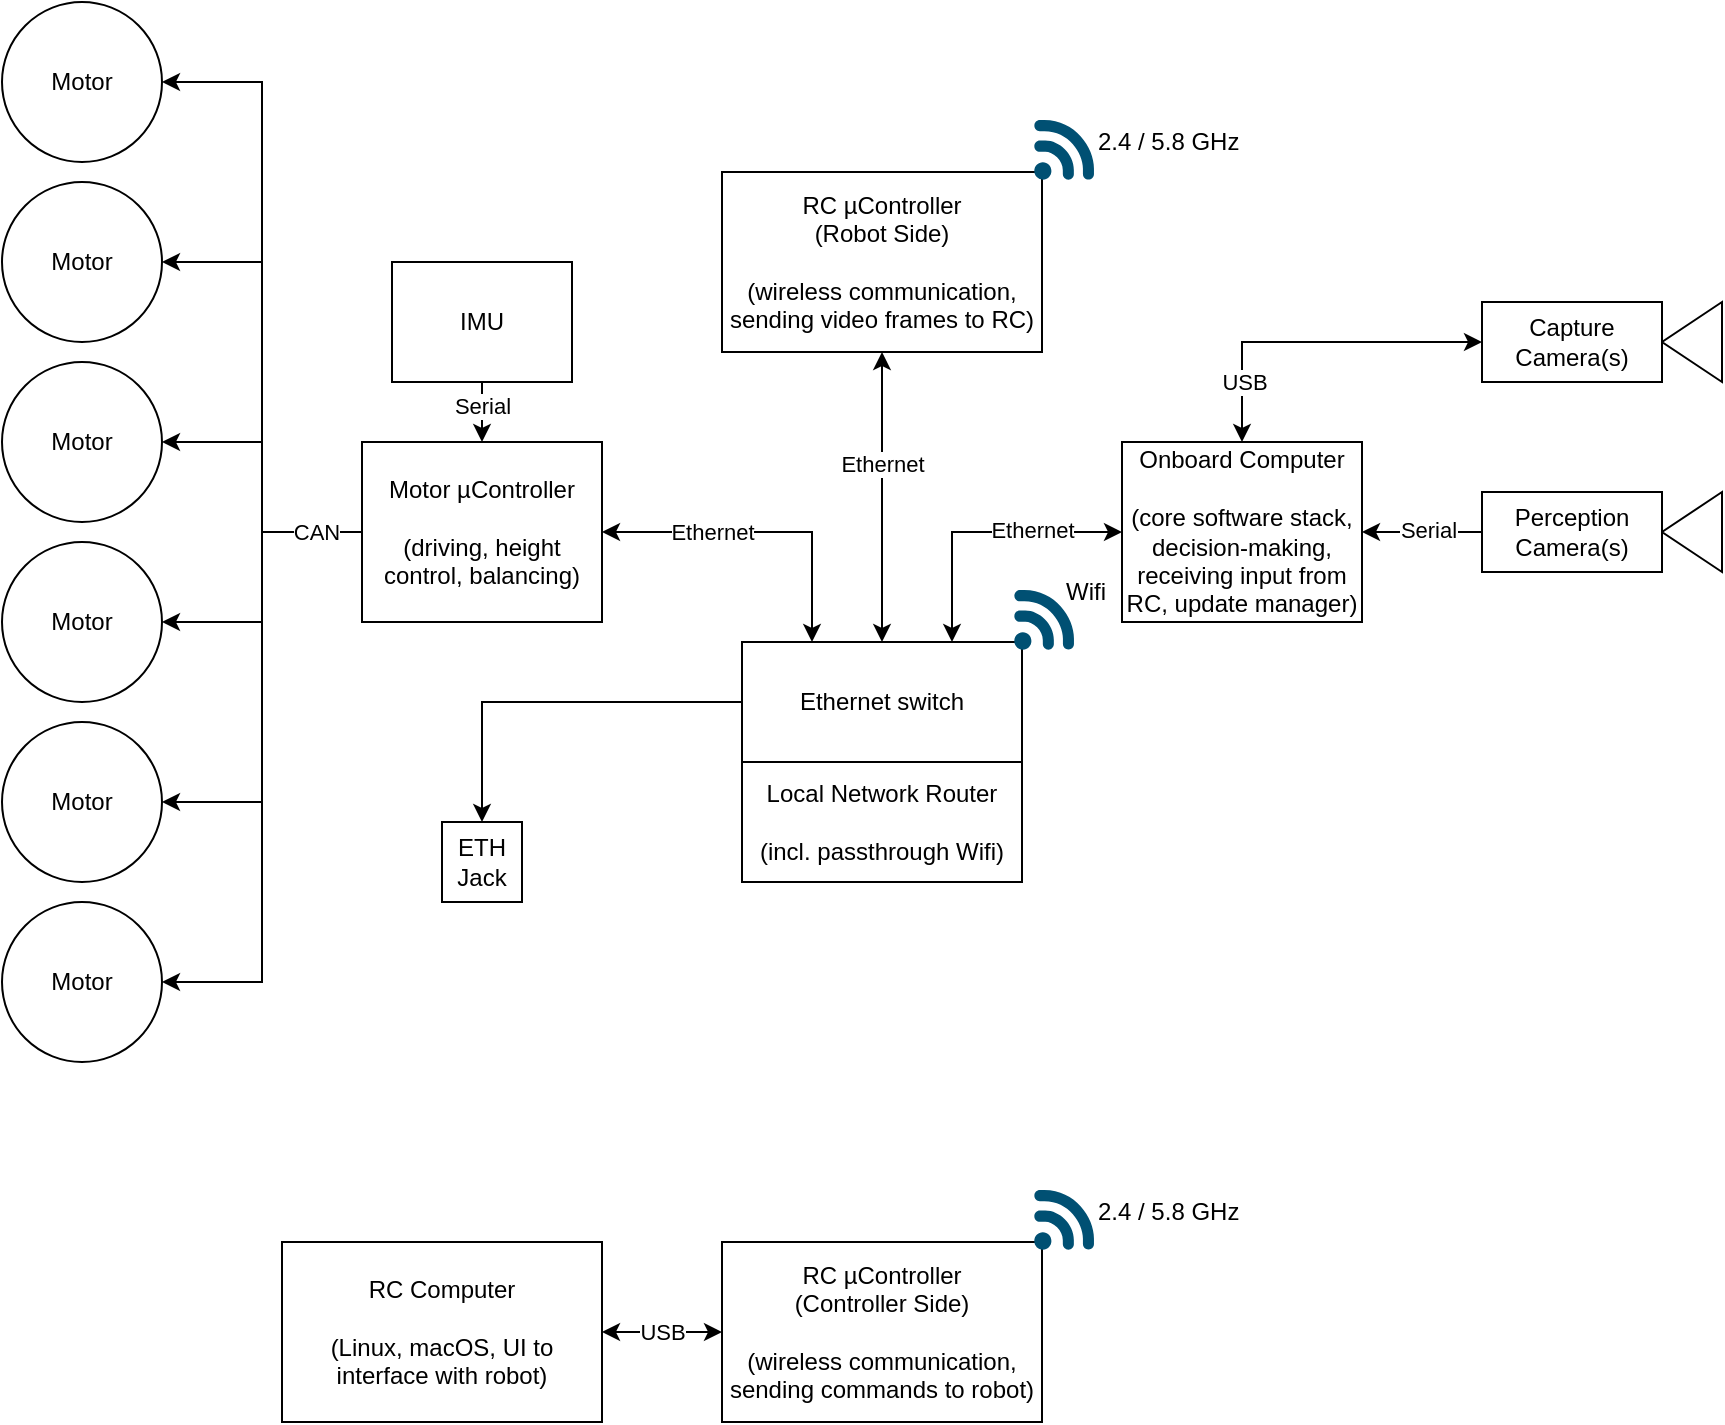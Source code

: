 <mxfile version="28.0.6">
  <diagram name="Page-1" id="zMK9IlbHdBOjEL7lLGIe">
    <mxGraphModel dx="1250" dy="929" grid="1" gridSize="10" guides="1" tooltips="1" connect="1" arrows="1" fold="1" page="1" pageScale="1" pageWidth="1169" pageHeight="827" math="0" shadow="0">
      <root>
        <mxCell id="0" />
        <mxCell id="1" parent="0" />
        <mxCell id="Q3_v-uyDUmJEaCX7jl3u-36" value="Wifi" style="text;html=1;align=left;verticalAlign=middle;whiteSpace=wrap;rounded=0;" parent="1" vertex="1">
          <mxGeometry x="720" y="350" width="75" height="30" as="geometry" />
        </mxCell>
        <mxCell id="Q3_v-uyDUmJEaCX7jl3u-8" style="edgeStyle=orthogonalEdgeStyle;rounded=0;orthogonalLoop=1;jettySize=auto;html=1;entryX=1;entryY=0.5;entryDx=0;entryDy=0;" parent="1" source="Q3_v-uyDUmJEaCX7jl3u-1" target="Q3_v-uyDUmJEaCX7jl3u-2" edge="1">
          <mxGeometry relative="1" as="geometry" />
        </mxCell>
        <mxCell id="Q3_v-uyDUmJEaCX7jl3u-9" style="edgeStyle=orthogonalEdgeStyle;rounded=0;orthogonalLoop=1;jettySize=auto;html=1;entryX=1;entryY=0.5;entryDx=0;entryDy=0;" parent="1" source="Q3_v-uyDUmJEaCX7jl3u-1" target="Q3_v-uyDUmJEaCX7jl3u-3" edge="1">
          <mxGeometry relative="1" as="geometry" />
        </mxCell>
        <mxCell id="Q3_v-uyDUmJEaCX7jl3u-10" style="edgeStyle=orthogonalEdgeStyle;rounded=0;orthogonalLoop=1;jettySize=auto;html=1;entryX=1;entryY=0.5;entryDx=0;entryDy=0;" parent="1" source="Q3_v-uyDUmJEaCX7jl3u-1" target="Q3_v-uyDUmJEaCX7jl3u-4" edge="1">
          <mxGeometry relative="1" as="geometry" />
        </mxCell>
        <mxCell id="Q3_v-uyDUmJEaCX7jl3u-11" style="edgeStyle=orthogonalEdgeStyle;rounded=0;orthogonalLoop=1;jettySize=auto;html=1;entryX=1;entryY=0.5;entryDx=0;entryDy=0;" parent="1" source="Q3_v-uyDUmJEaCX7jl3u-1" target="Q3_v-uyDUmJEaCX7jl3u-5" edge="1">
          <mxGeometry relative="1" as="geometry" />
        </mxCell>
        <mxCell id="Q3_v-uyDUmJEaCX7jl3u-12" style="edgeStyle=orthogonalEdgeStyle;rounded=0;orthogonalLoop=1;jettySize=auto;html=1;entryX=1;entryY=0.5;entryDx=0;entryDy=0;" parent="1" source="Q3_v-uyDUmJEaCX7jl3u-1" target="Q3_v-uyDUmJEaCX7jl3u-6" edge="1">
          <mxGeometry relative="1" as="geometry" />
        </mxCell>
        <mxCell id="Q3_v-uyDUmJEaCX7jl3u-18" style="edgeStyle=orthogonalEdgeStyle;rounded=0;orthogonalLoop=1;jettySize=auto;html=1;entryX=1;entryY=0.5;entryDx=0;entryDy=0;" parent="1" source="Q3_v-uyDUmJEaCX7jl3u-1" target="Q3_v-uyDUmJEaCX7jl3u-7" edge="1">
          <mxGeometry relative="1" as="geometry" />
        </mxCell>
        <mxCell id="Q3_v-uyDUmJEaCX7jl3u-25" value="CAN" style="edgeLabel;html=1;align=center;verticalAlign=middle;resizable=0;points=[];" parent="Q3_v-uyDUmJEaCX7jl3u-18" vertex="1" connectable="0">
          <mxGeometry x="-0.855" relative="1" as="geometry">
            <mxPoint as="offset" />
          </mxGeometry>
        </mxCell>
        <mxCell id="Q3_v-uyDUmJEaCX7jl3u-1" value="Motor µController&lt;div&gt;&lt;br&gt;&lt;/div&gt;&lt;div&gt;(driving, height control, balancing)&lt;/div&gt;" style="rounded=0;whiteSpace=wrap;html=1;" parent="1" vertex="1">
          <mxGeometry x="370" y="290" width="120" height="90" as="geometry" />
        </mxCell>
        <mxCell id="Q3_v-uyDUmJEaCX7jl3u-2" value="Motor" style="ellipse;whiteSpace=wrap;html=1;aspect=fixed;" parent="1" vertex="1">
          <mxGeometry x="190" y="70" width="80" height="80" as="geometry" />
        </mxCell>
        <mxCell id="Q3_v-uyDUmJEaCX7jl3u-3" value="Motor" style="ellipse;whiteSpace=wrap;html=1;aspect=fixed;" parent="1" vertex="1">
          <mxGeometry x="190" y="160" width="80" height="80" as="geometry" />
        </mxCell>
        <mxCell id="Q3_v-uyDUmJEaCX7jl3u-4" value="Motor" style="ellipse;whiteSpace=wrap;html=1;aspect=fixed;" parent="1" vertex="1">
          <mxGeometry x="190" y="250" width="80" height="80" as="geometry" />
        </mxCell>
        <mxCell id="Q3_v-uyDUmJEaCX7jl3u-5" value="Motor" style="ellipse;whiteSpace=wrap;html=1;aspect=fixed;" parent="1" vertex="1">
          <mxGeometry x="190" y="340" width="80" height="80" as="geometry" />
        </mxCell>
        <mxCell id="Q3_v-uyDUmJEaCX7jl3u-6" value="Motor" style="ellipse;whiteSpace=wrap;html=1;aspect=fixed;" parent="1" vertex="1">
          <mxGeometry x="190" y="430" width="80" height="80" as="geometry" />
        </mxCell>
        <mxCell id="Q3_v-uyDUmJEaCX7jl3u-7" value="Motor" style="ellipse;whiteSpace=wrap;html=1;aspect=fixed;" parent="1" vertex="1">
          <mxGeometry x="190" y="520" width="80" height="80" as="geometry" />
        </mxCell>
        <mxCell id="Q3_v-uyDUmJEaCX7jl3u-15" style="edgeStyle=orthogonalEdgeStyle;rounded=0;orthogonalLoop=1;jettySize=auto;html=1;entryX=0.5;entryY=0;entryDx=0;entryDy=0;" parent="1" source="Q3_v-uyDUmJEaCX7jl3u-14" target="Q3_v-uyDUmJEaCX7jl3u-1" edge="1">
          <mxGeometry relative="1" as="geometry" />
        </mxCell>
        <mxCell id="Q3_v-uyDUmJEaCX7jl3u-16" value="Serial" style="edgeLabel;html=1;align=center;verticalAlign=middle;resizable=0;points=[];" parent="Q3_v-uyDUmJEaCX7jl3u-15" vertex="1" connectable="0">
          <mxGeometry x="0.265" relative="1" as="geometry">
            <mxPoint as="offset" />
          </mxGeometry>
        </mxCell>
        <mxCell id="Q3_v-uyDUmJEaCX7jl3u-14" value="IMU" style="rounded=0;whiteSpace=wrap;html=1;" parent="1" vertex="1">
          <mxGeometry x="385" y="200" width="90" height="60" as="geometry" />
        </mxCell>
        <mxCell id="Q3_v-uyDUmJEaCX7jl3u-49" style="edgeStyle=orthogonalEdgeStyle;rounded=0;orthogonalLoop=1;jettySize=auto;html=1;entryX=0;entryY=0.5;entryDx=0;entryDy=0;startArrow=classic;startFill=1;exitX=0.5;exitY=0;exitDx=0;exitDy=0;" parent="1" source="Q3_v-uyDUmJEaCX7jl3u-17" target="Q3_v-uyDUmJEaCX7jl3u-48" edge="1">
          <mxGeometry relative="1" as="geometry" />
        </mxCell>
        <mxCell id="Q3_v-uyDUmJEaCX7jl3u-50" value="USB" style="edgeLabel;html=1;align=center;verticalAlign=middle;resizable=0;points=[];" parent="Q3_v-uyDUmJEaCX7jl3u-49" vertex="1" connectable="0">
          <mxGeometry x="-0.399" relative="1" as="geometry">
            <mxPoint y="20" as="offset" />
          </mxGeometry>
        </mxCell>
        <mxCell id="Q3_v-uyDUmJEaCX7jl3u-17" value="Onboard Computer&lt;br&gt;&lt;div&gt;&lt;br&gt;&lt;/div&gt;&lt;div&gt;(core software stack, decision-making, receiving input from RC, update manager)&lt;/div&gt;" style="rounded=0;whiteSpace=wrap;html=1;" parent="1" vertex="1">
          <mxGeometry x="750" y="290" width="120" height="90" as="geometry" />
        </mxCell>
        <mxCell id="Q3_v-uyDUmJEaCX7jl3u-21" value="RC µController&lt;div&gt;(Robot Side)&lt;div&gt;&lt;br&gt;&lt;/div&gt;&lt;div&gt;(wireless communication, sending video frames to RC)&lt;/div&gt;&lt;/div&gt;" style="rounded=0;whiteSpace=wrap;html=1;" parent="1" vertex="1">
          <mxGeometry x="550" y="155" width="160" height="90" as="geometry" />
        </mxCell>
        <mxCell id="Q3_v-uyDUmJEaCX7jl3u-24" value="" style="points=[[0.005,0.09,0],[0.08,0,0],[0.76,0.25,0],[1,0.92,0],[0.91,0.995,0],[0.57,0.995,0],[0.045,0.955,0],[0.005,0.43,0]];verticalLabelPosition=bottom;sketch=0;html=1;verticalAlign=top;aspect=fixed;align=center;pointerEvents=1;shape=mxgraph.cisco19.3g_4g_indicator;fillColor=#005073;strokeColor=none;" parent="1" vertex="1">
          <mxGeometry x="706" y="129" width="30" height="30" as="geometry" />
        </mxCell>
        <mxCell id="Q3_v-uyDUmJEaCX7jl3u-28" style="edgeStyle=orthogonalEdgeStyle;rounded=0;orthogonalLoop=1;jettySize=auto;html=1;exitX=0.25;exitY=0;exitDx=0;exitDy=0;entryX=1;entryY=0.5;entryDx=0;entryDy=0;startArrow=classic;startFill=1;" parent="1" source="Q3_v-uyDUmJEaCX7jl3u-26" target="Q3_v-uyDUmJEaCX7jl3u-1" edge="1">
          <mxGeometry relative="1" as="geometry" />
        </mxCell>
        <mxCell id="Q3_v-uyDUmJEaCX7jl3u-31" value="Ethernet" style="edgeLabel;html=1;align=center;verticalAlign=middle;resizable=0;points=[];" parent="Q3_v-uyDUmJEaCX7jl3u-28" vertex="1" connectable="0">
          <mxGeometry x="0.316" y="2" relative="1" as="geometry">
            <mxPoint y="-2" as="offset" />
          </mxGeometry>
        </mxCell>
        <mxCell id="Q3_v-uyDUmJEaCX7jl3u-29" style="edgeStyle=orthogonalEdgeStyle;rounded=0;orthogonalLoop=1;jettySize=auto;html=1;entryX=0.5;entryY=1;entryDx=0;entryDy=0;startArrow=classic;startFill=1;" parent="1" source="Q3_v-uyDUmJEaCX7jl3u-26" target="Q3_v-uyDUmJEaCX7jl3u-21" edge="1">
          <mxGeometry relative="1" as="geometry" />
        </mxCell>
        <mxCell id="Q3_v-uyDUmJEaCX7jl3u-32" value="Ethernet" style="edgeLabel;html=1;align=center;verticalAlign=middle;resizable=0;points=[];" parent="Q3_v-uyDUmJEaCX7jl3u-29" vertex="1" connectable="0">
          <mxGeometry x="0.237" relative="1" as="geometry">
            <mxPoint as="offset" />
          </mxGeometry>
        </mxCell>
        <mxCell id="Q3_v-uyDUmJEaCX7jl3u-30" style="edgeStyle=orthogonalEdgeStyle;rounded=0;orthogonalLoop=1;jettySize=auto;html=1;exitX=0.75;exitY=0;exitDx=0;exitDy=0;entryX=0;entryY=0.5;entryDx=0;entryDy=0;startArrow=classic;startFill=1;" parent="1" source="Q3_v-uyDUmJEaCX7jl3u-26" target="Q3_v-uyDUmJEaCX7jl3u-17" edge="1">
          <mxGeometry relative="1" as="geometry" />
        </mxCell>
        <mxCell id="Q3_v-uyDUmJEaCX7jl3u-33" value="Ethernet" style="edgeLabel;html=1;align=center;verticalAlign=middle;resizable=0;points=[];" parent="Q3_v-uyDUmJEaCX7jl3u-30" vertex="1" connectable="0">
          <mxGeometry x="0.359" y="1" relative="1" as="geometry">
            <mxPoint as="offset" />
          </mxGeometry>
        </mxCell>
        <mxCell id="Q3_v-uyDUmJEaCX7jl3u-39" style="edgeStyle=orthogonalEdgeStyle;rounded=0;orthogonalLoop=1;jettySize=auto;html=1;entryX=0.5;entryY=0;entryDx=0;entryDy=0;" parent="1" source="Q3_v-uyDUmJEaCX7jl3u-26" target="Q3_v-uyDUmJEaCX7jl3u-38" edge="1">
          <mxGeometry relative="1" as="geometry" />
        </mxCell>
        <mxCell id="Q3_v-uyDUmJEaCX7jl3u-26" value="Ethernet switch" style="rounded=0;whiteSpace=wrap;html=1;" parent="1" vertex="1">
          <mxGeometry x="560" y="390" width="140" height="60" as="geometry" />
        </mxCell>
        <mxCell id="Q3_v-uyDUmJEaCX7jl3u-27" value="Local Network Router&lt;div&gt;&lt;br&gt;&lt;/div&gt;&lt;div&gt;(incl. passthrough Wifi)&lt;/div&gt;" style="rounded=0;whiteSpace=wrap;html=1;" parent="1" vertex="1">
          <mxGeometry x="560" y="450" width="140" height="60" as="geometry" />
        </mxCell>
        <mxCell id="Q3_v-uyDUmJEaCX7jl3u-34" value="" style="points=[[0.005,0.09,0],[0.08,0,0],[0.76,0.25,0],[1,0.92,0],[0.91,0.995,0],[0.57,0.995,0],[0.045,0.955,0],[0.005,0.43,0]];verticalLabelPosition=bottom;sketch=0;html=1;verticalAlign=top;aspect=fixed;align=center;pointerEvents=1;shape=mxgraph.cisco19.3g_4g_indicator;fillColor=#005073;strokeColor=none;" parent="1" vertex="1">
          <mxGeometry x="696" y="364" width="30" height="30" as="geometry" />
        </mxCell>
        <mxCell id="Q3_v-uyDUmJEaCX7jl3u-35" value="2.4 / 5.8 GHz" style="text;html=1;align=left;verticalAlign=middle;whiteSpace=wrap;rounded=0;" parent="1" vertex="1">
          <mxGeometry x="736" y="125" width="75" height="30" as="geometry" />
        </mxCell>
        <mxCell id="Q3_v-uyDUmJEaCX7jl3u-38" value="ETH Jack" style="whiteSpace=wrap;html=1;aspect=fixed;" parent="1" vertex="1">
          <mxGeometry x="410" y="480" width="40" height="40" as="geometry" />
        </mxCell>
        <mxCell id="Q3_v-uyDUmJEaCX7jl3u-42" value="" style="group" parent="1" vertex="1" connectable="0">
          <mxGeometry x="930" y="315" width="120" height="40" as="geometry" />
        </mxCell>
        <mxCell id="Q3_v-uyDUmJEaCX7jl3u-41" value="" style="triangle;whiteSpace=wrap;html=1;flipH=1;" parent="Q3_v-uyDUmJEaCX7jl3u-42" vertex="1">
          <mxGeometry x="90" width="30" height="40" as="geometry" />
        </mxCell>
        <mxCell id="Q3_v-uyDUmJEaCX7jl3u-40" value="Perception&lt;div&gt;Camera(s)&lt;/div&gt;" style="rounded=0;whiteSpace=wrap;html=1;" parent="Q3_v-uyDUmJEaCX7jl3u-42" vertex="1">
          <mxGeometry width="90" height="40" as="geometry" />
        </mxCell>
        <mxCell id="Q3_v-uyDUmJEaCX7jl3u-43" style="edgeStyle=orthogonalEdgeStyle;rounded=0;orthogonalLoop=1;jettySize=auto;html=1;entryX=1;entryY=0.5;entryDx=0;entryDy=0;" parent="1" source="Q3_v-uyDUmJEaCX7jl3u-40" target="Q3_v-uyDUmJEaCX7jl3u-17" edge="1">
          <mxGeometry relative="1" as="geometry" />
        </mxCell>
        <mxCell id="Q3_v-uyDUmJEaCX7jl3u-45" value="Serial" style="edgeLabel;html=1;align=center;verticalAlign=middle;resizable=0;points=[];" parent="Q3_v-uyDUmJEaCX7jl3u-43" vertex="1" connectable="0">
          <mxGeometry x="0.031" y="-1" relative="1" as="geometry">
            <mxPoint x="4" as="offset" />
          </mxGeometry>
        </mxCell>
        <mxCell id="Q3_v-uyDUmJEaCX7jl3u-46" value="" style="group" parent="1" vertex="1" connectable="0">
          <mxGeometry x="930" y="220" width="120" height="40" as="geometry" />
        </mxCell>
        <mxCell id="Q3_v-uyDUmJEaCX7jl3u-47" value="" style="triangle;whiteSpace=wrap;html=1;flipH=1;" parent="Q3_v-uyDUmJEaCX7jl3u-46" vertex="1">
          <mxGeometry x="90" width="30" height="40" as="geometry" />
        </mxCell>
        <mxCell id="Q3_v-uyDUmJEaCX7jl3u-48" value="Capture&lt;div&gt;Camera(s)&lt;/div&gt;" style="rounded=0;whiteSpace=wrap;html=1;" parent="Q3_v-uyDUmJEaCX7jl3u-46" vertex="1">
          <mxGeometry width="90" height="40" as="geometry" />
        </mxCell>
        <mxCell id="Q3_v-uyDUmJEaCX7jl3u-51" value="RC µController&lt;div&gt;(Controller Side)&lt;div&gt;&lt;br&gt;&lt;/div&gt;&lt;div&gt;(wireless communication, sending commands to robot)&lt;/div&gt;&lt;/div&gt;" style="rounded=0;whiteSpace=wrap;html=1;" parent="1" vertex="1">
          <mxGeometry x="550" y="690" width="160" height="90" as="geometry" />
        </mxCell>
        <mxCell id="Q3_v-uyDUmJEaCX7jl3u-52" value="" style="points=[[0.005,0.09,0],[0.08,0,0],[0.76,0.25,0],[1,0.92,0],[0.91,0.995,0],[0.57,0.995,0],[0.045,0.955,0],[0.005,0.43,0]];verticalLabelPosition=bottom;sketch=0;html=1;verticalAlign=top;aspect=fixed;align=center;pointerEvents=1;shape=mxgraph.cisco19.3g_4g_indicator;fillColor=#005073;strokeColor=none;" parent="1" vertex="1">
          <mxGeometry x="706" y="664" width="30" height="30" as="geometry" />
        </mxCell>
        <mxCell id="Q3_v-uyDUmJEaCX7jl3u-53" value="2.4 / 5.8 GHz" style="text;html=1;align=left;verticalAlign=middle;whiteSpace=wrap;rounded=0;" parent="1" vertex="1">
          <mxGeometry x="736" y="660" width="75" height="30" as="geometry" />
        </mxCell>
        <mxCell id="Q3_v-uyDUmJEaCX7jl3u-55" style="edgeStyle=orthogonalEdgeStyle;rounded=0;orthogonalLoop=1;jettySize=auto;html=1;entryX=0;entryY=0.5;entryDx=0;entryDy=0;startArrow=classic;startFill=1;" parent="1" source="Q3_v-uyDUmJEaCX7jl3u-54" target="Q3_v-uyDUmJEaCX7jl3u-51" edge="1">
          <mxGeometry relative="1" as="geometry" />
        </mxCell>
        <mxCell id="Q3_v-uyDUmJEaCX7jl3u-56" value="USB" style="edgeLabel;html=1;align=center;verticalAlign=middle;resizable=0;points=[];" parent="Q3_v-uyDUmJEaCX7jl3u-55" vertex="1" connectable="0">
          <mxGeometry x="-0.232" y="-1" relative="1" as="geometry">
            <mxPoint x="7" y="-1" as="offset" />
          </mxGeometry>
        </mxCell>
        <mxCell id="Q3_v-uyDUmJEaCX7jl3u-54" value="RC Computer&lt;div&gt;&lt;br&gt;&lt;/div&gt;&lt;div&gt;(Linux, macOS, UI to interface with robot)&lt;/div&gt;" style="rounded=0;whiteSpace=wrap;html=1;" parent="1" vertex="1">
          <mxGeometry x="330" y="690" width="160" height="90" as="geometry" />
        </mxCell>
      </root>
    </mxGraphModel>
  </diagram>
</mxfile>
